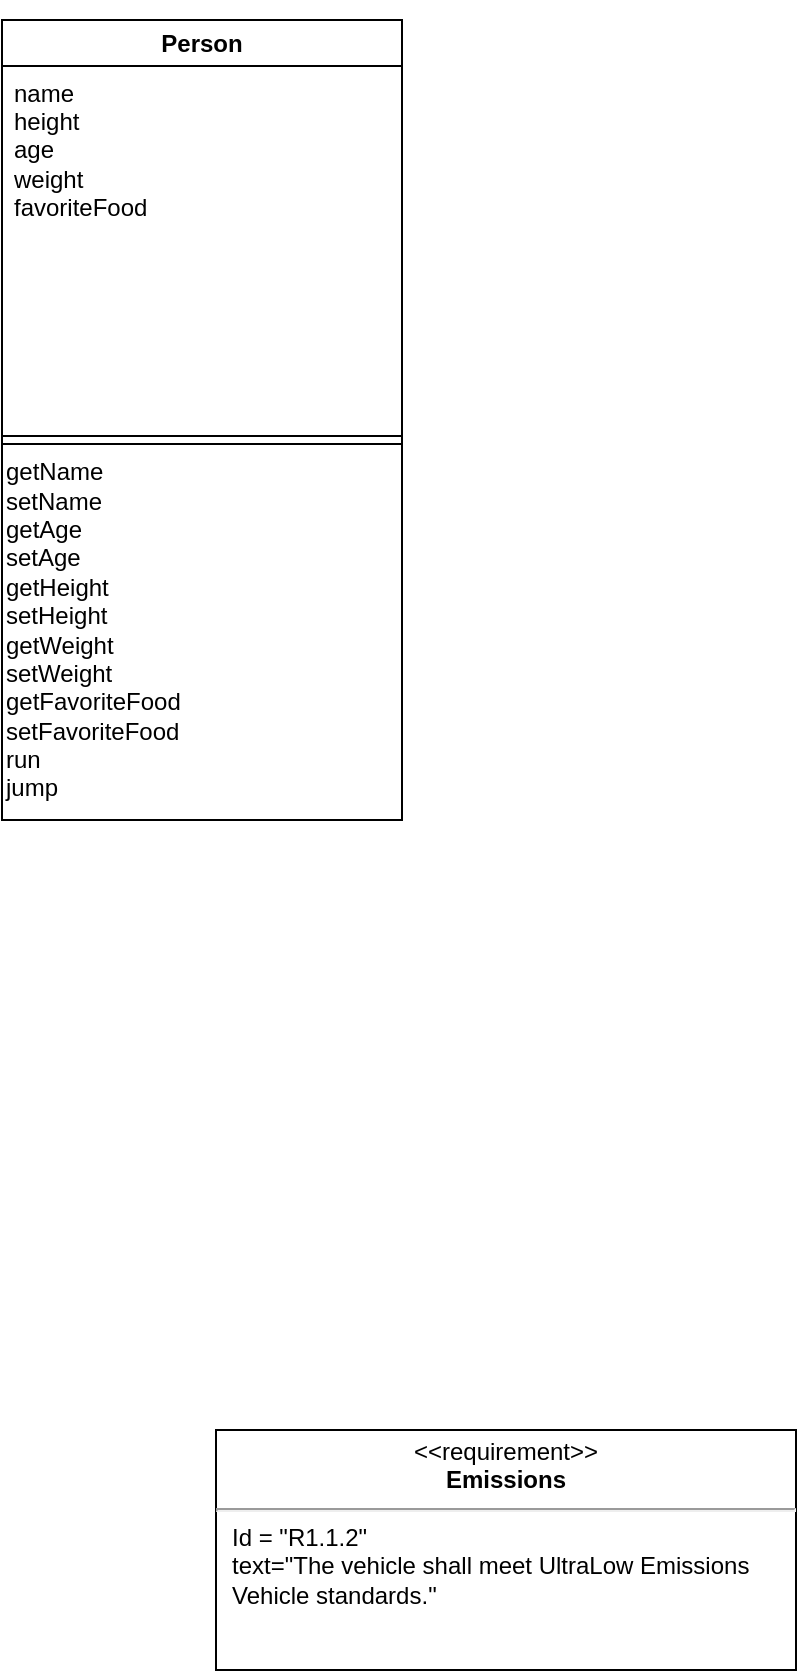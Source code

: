 <mxfile version="23.1.5" type="github">
  <diagram name="Page-1" id="929967ad-93f9-6ef4-fab6-5d389245f69c">
    <mxGraphModel dx="1059" dy="719" grid="1" gridSize="10" guides="1" tooltips="1" connect="1" arrows="1" fold="1" page="1" pageScale="1.5" pageWidth="1169" pageHeight="826" background="none" math="0" shadow="0">
      <root>
        <mxCell id="0" style=";html=1;" />
        <mxCell id="1" style=";html=1;" parent="0" />
        <mxCell id="1672d66443f91eb5-13" style="edgeStyle=orthogonalEdgeStyle;rounded=0;html=1;jettySize=auto;orthogonalLoop=1;endArrow=circlePlus;endFill=0;" parent="1" edge="1">
          <mxGeometry relative="1" as="geometry">
            <Array as="points">
              <mxPoint x="477" y="485" />
              <mxPoint x="517" y="485" />
            </Array>
            <mxPoint x="517" y="445" as="targetPoint" />
          </mxGeometry>
        </mxCell>
        <mxCell id="duIbsOu8pul_TKkhVJlk-2" value="" style="edgeStyle=orthogonalEdgeStyle;rounded=0;orthogonalLoop=1;jettySize=auto;html=1;" parent="1" edge="1">
          <mxGeometry relative="1" as="geometry">
            <mxPoint x="717" y="685" as="targetPoint" />
          </mxGeometry>
        </mxCell>
        <mxCell id="1672d66443f91eb5-16" style="edgeStyle=orthogonalEdgeStyle;rounded=0;html=1;endArrow=circlePlus;endFill=0;jettySize=auto;orthogonalLoop=1;entryX=0.25;entryY=1;" parent="1" edge="1">
          <mxGeometry relative="1" as="geometry">
            <Array as="points">
              <mxPoint x="627" y="635" />
              <mxPoint x="677" y="635" />
            </Array>
            <mxPoint x="627" y="655" as="sourcePoint" />
          </mxGeometry>
        </mxCell>
        <mxCell id="1672d66443f91eb5-22" style="edgeStyle=none;rounded=0;html=1;dashed=1;endArrow=none;endFill=0;jettySize=auto;orthogonalLoop=1;" parent="1" edge="1">
          <mxGeometry relative="1" as="geometry">
            <mxPoint x="1017" y="655" as="sourcePoint" />
          </mxGeometry>
        </mxCell>
        <mxCell id="1672d66443f91eb5-10" value="&lt;p style=&quot;margin: 0px ; margin-top: 4px ; text-align: center&quot;&gt;&amp;lt;&amp;lt;requirement&amp;gt;&amp;gt;&lt;br&gt;&lt;b&gt;Emissions&lt;/b&gt;&lt;/p&gt;&lt;hr&gt;&lt;p style=&quot;margin: 0px ; margin-left: 8px ; text-align: left&quot;&gt;Id = &quot;R1.1.2&quot;&lt;/p&gt;&lt;p style=&quot;margin: 0px ; margin-left: 8px ; text-align: left&quot;&gt;text=&quot;The vehicle shall meet UltraLow Emissions Vehicle standards.&quot;&lt;/p&gt;" style="shape=rect;html=1;overflow=fill;whiteSpace=wrap;" parent="1" vertex="1">
          <mxGeometry x="427" y="785" width="290" height="120" as="geometry" />
        </mxCell>
        <mxCell id="1672d66443f91eb5-20" style="edgeStyle=none;rounded=0;html=1;dashed=1;endArrow=none;endFill=0;jettySize=auto;orthogonalLoop=1;" parent="1" edge="1">
          <mxGeometry relative="1" as="geometry">
            <mxPoint x="1187" y="605" as="targetPoint" />
          </mxGeometry>
        </mxCell>
        <mxCell id="N4b5DvqJVKloyP-1CNop-7" value="Person" style="swimlane;whiteSpace=wrap;html=1;" vertex="1" parent="1">
          <mxGeometry x="320" y="80" width="200" height="400" as="geometry" />
        </mxCell>
        <mxCell id="N4b5DvqJVKloyP-1CNop-8" value="" style="shape=link;html=1;rounded=0;" edge="1" parent="N4b5DvqJVKloyP-1CNop-7">
          <mxGeometry width="100" relative="1" as="geometry">
            <mxPoint y="210" as="sourcePoint" />
            <mxPoint x="200" y="210" as="targetPoint" />
          </mxGeometry>
        </mxCell>
        <mxCell id="N4b5DvqJVKloyP-1CNop-6" value="getName&lt;br&gt;setName&lt;br&gt;getAge&lt;br&gt;setAge&lt;br&gt;getHeight&lt;br&gt;setHeight&lt;br&gt;getWeight&lt;br&gt;setWeight&lt;br&gt;getFavoriteFood&lt;br&gt;setFavoriteFood&lt;br&gt;run&lt;br&gt;jump" style="text;strokeColor=none;align=left;fillColor=none;html=1;verticalAlign=middle;whiteSpace=wrap;rounded=0;" vertex="1" parent="N4b5DvqJVKloyP-1CNop-7">
          <mxGeometry y="290" width="140" height="30" as="geometry" />
        </mxCell>
        <mxCell id="N4b5DvqJVKloyP-1CNop-4" value="name&lt;br&gt;height&lt;br&gt;age&lt;br&gt;weight&lt;br&gt;favoriteFood" style="text;strokeColor=none;fillColor=none;align=left;verticalAlign=middle;spacingLeft=4;spacingRight=4;overflow=hidden;points=[[0,0.5],[1,0.5]];portConstraint=eastwest;rotatable=0;whiteSpace=wrap;html=1;" vertex="1" parent="N4b5DvqJVKloyP-1CNop-7">
          <mxGeometry y="-10" width="140" height="150" as="geometry" />
        </mxCell>
      </root>
    </mxGraphModel>
  </diagram>
</mxfile>
